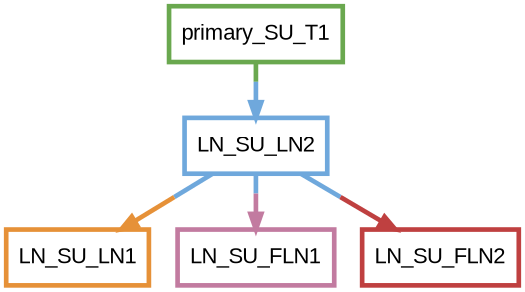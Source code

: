digraph  {
dpi=600;size=3.5;
LN_SU_LN1 [color="#e69138", fillcolor=white, fontname=Arial, penwidth="3.0", shape=box];
LN_SU_LN2 [color="#6fa8dc", fillcolor=white, fontname=Arial, penwidth="3.0", shape=box];
primary_SU_T1 [color="#6aa84f", fillcolor=white, fontname=Arial, penwidth="3.0", shape=box];
LN_SU_FLN1 [color="#c27ba0", fillcolor=white, fontname=Arial, penwidth="3.0", shape=box];
LN_SU_FLN2 [color="#bf4040", fillcolor=white, fontname=Arial, penwidth="3.0", shape=box];
LN_SU_LN2 -> LN_SU_LN1  [color="#6fa8dc;0.5:#e69138", key=0, penwidth=3];
LN_SU_LN2 -> LN_SU_FLN1  [color="#6fa8dc;0.5:#c27ba0", key=0, penwidth=3];
LN_SU_LN2 -> LN_SU_FLN2  [color="#6fa8dc;0.5:#bf4040", key=0, penwidth=3];
primary_SU_T1 -> LN_SU_LN2  [color="#6aa84f;0.5:#6fa8dc", key=0, penwidth=3];
}
